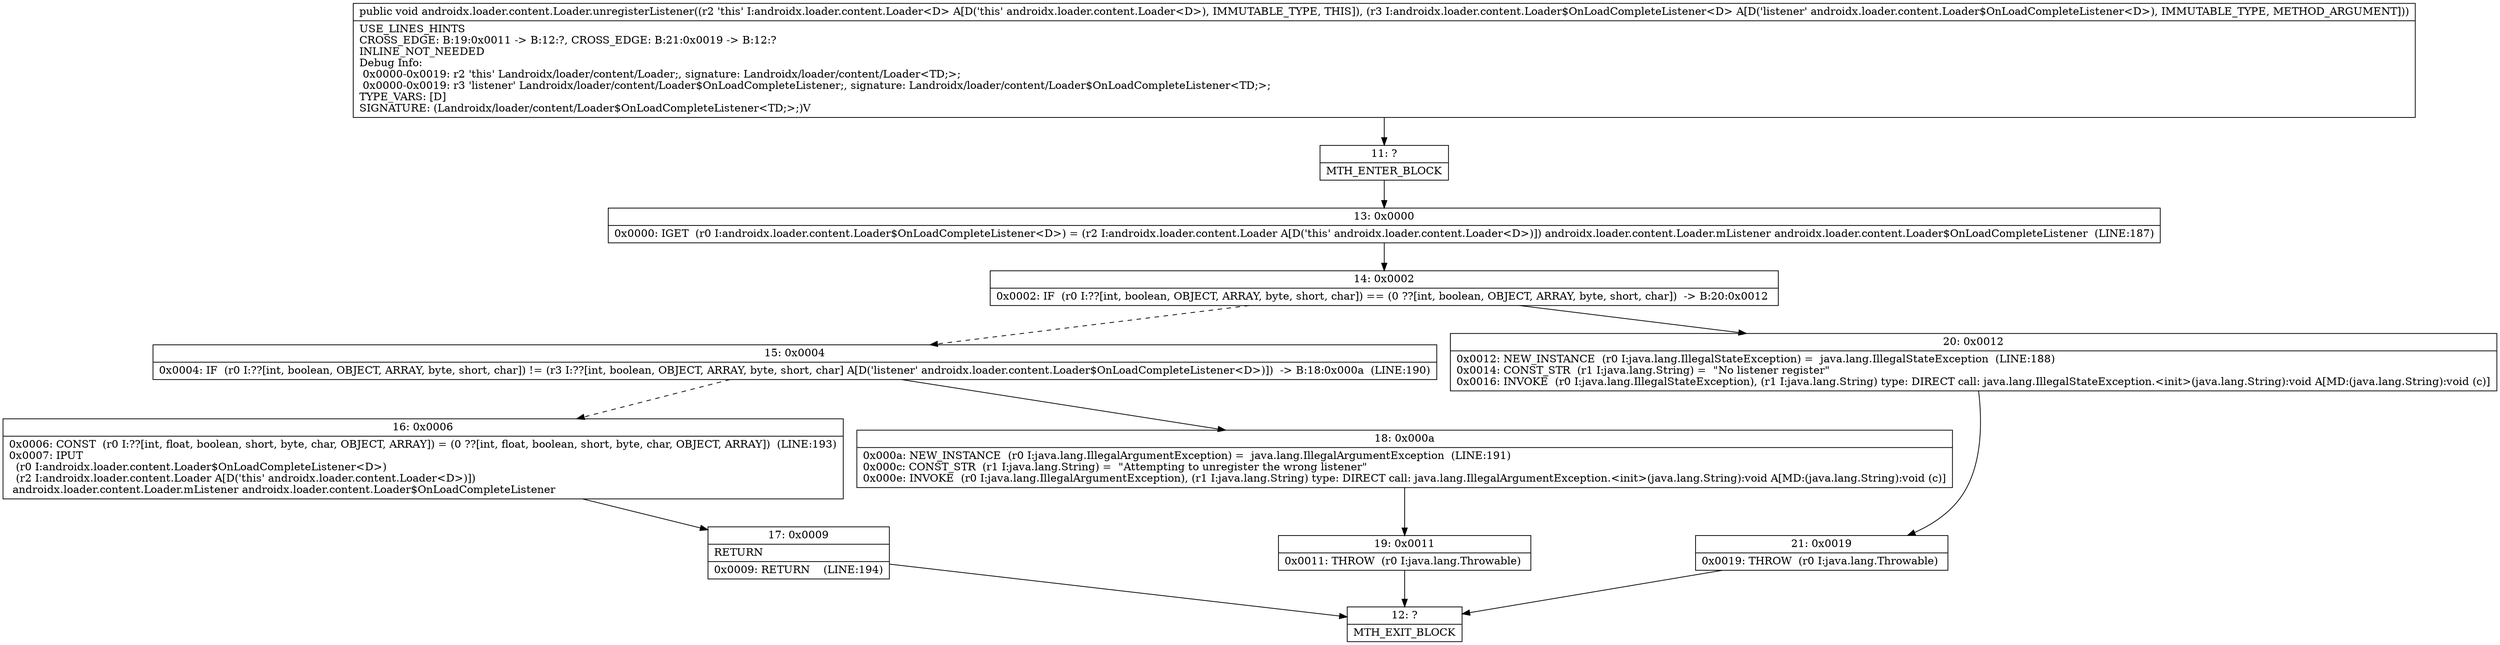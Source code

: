 digraph "CFG forandroidx.loader.content.Loader.unregisterListener(Landroidx\/loader\/content\/Loader$OnLoadCompleteListener;)V" {
Node_11 [shape=record,label="{11\:\ ?|MTH_ENTER_BLOCK\l}"];
Node_13 [shape=record,label="{13\:\ 0x0000|0x0000: IGET  (r0 I:androidx.loader.content.Loader$OnLoadCompleteListener\<D\>) = (r2 I:androidx.loader.content.Loader A[D('this' androidx.loader.content.Loader\<D\>)]) androidx.loader.content.Loader.mListener androidx.loader.content.Loader$OnLoadCompleteListener  (LINE:187)\l}"];
Node_14 [shape=record,label="{14\:\ 0x0002|0x0002: IF  (r0 I:??[int, boolean, OBJECT, ARRAY, byte, short, char]) == (0 ??[int, boolean, OBJECT, ARRAY, byte, short, char])  \-\> B:20:0x0012 \l}"];
Node_15 [shape=record,label="{15\:\ 0x0004|0x0004: IF  (r0 I:??[int, boolean, OBJECT, ARRAY, byte, short, char]) != (r3 I:??[int, boolean, OBJECT, ARRAY, byte, short, char] A[D('listener' androidx.loader.content.Loader$OnLoadCompleteListener\<D\>)])  \-\> B:18:0x000a  (LINE:190)\l}"];
Node_16 [shape=record,label="{16\:\ 0x0006|0x0006: CONST  (r0 I:??[int, float, boolean, short, byte, char, OBJECT, ARRAY]) = (0 ??[int, float, boolean, short, byte, char, OBJECT, ARRAY])  (LINE:193)\l0x0007: IPUT  \l  (r0 I:androidx.loader.content.Loader$OnLoadCompleteListener\<D\>)\l  (r2 I:androidx.loader.content.Loader A[D('this' androidx.loader.content.Loader\<D\>)])\l androidx.loader.content.Loader.mListener androidx.loader.content.Loader$OnLoadCompleteListener \l}"];
Node_17 [shape=record,label="{17\:\ 0x0009|RETURN\l|0x0009: RETURN    (LINE:194)\l}"];
Node_12 [shape=record,label="{12\:\ ?|MTH_EXIT_BLOCK\l}"];
Node_18 [shape=record,label="{18\:\ 0x000a|0x000a: NEW_INSTANCE  (r0 I:java.lang.IllegalArgumentException) =  java.lang.IllegalArgumentException  (LINE:191)\l0x000c: CONST_STR  (r1 I:java.lang.String) =  \"Attempting to unregister the wrong listener\" \l0x000e: INVOKE  (r0 I:java.lang.IllegalArgumentException), (r1 I:java.lang.String) type: DIRECT call: java.lang.IllegalArgumentException.\<init\>(java.lang.String):void A[MD:(java.lang.String):void (c)]\l}"];
Node_19 [shape=record,label="{19\:\ 0x0011|0x0011: THROW  (r0 I:java.lang.Throwable) \l}"];
Node_20 [shape=record,label="{20\:\ 0x0012|0x0012: NEW_INSTANCE  (r0 I:java.lang.IllegalStateException) =  java.lang.IllegalStateException  (LINE:188)\l0x0014: CONST_STR  (r1 I:java.lang.String) =  \"No listener register\" \l0x0016: INVOKE  (r0 I:java.lang.IllegalStateException), (r1 I:java.lang.String) type: DIRECT call: java.lang.IllegalStateException.\<init\>(java.lang.String):void A[MD:(java.lang.String):void (c)]\l}"];
Node_21 [shape=record,label="{21\:\ 0x0019|0x0019: THROW  (r0 I:java.lang.Throwable) \l}"];
MethodNode[shape=record,label="{public void androidx.loader.content.Loader.unregisterListener((r2 'this' I:androidx.loader.content.Loader\<D\> A[D('this' androidx.loader.content.Loader\<D\>), IMMUTABLE_TYPE, THIS]), (r3 I:androidx.loader.content.Loader$OnLoadCompleteListener\<D\> A[D('listener' androidx.loader.content.Loader$OnLoadCompleteListener\<D\>), IMMUTABLE_TYPE, METHOD_ARGUMENT]))  | USE_LINES_HINTS\lCROSS_EDGE: B:19:0x0011 \-\> B:12:?, CROSS_EDGE: B:21:0x0019 \-\> B:12:?\lINLINE_NOT_NEEDED\lDebug Info:\l  0x0000\-0x0019: r2 'this' Landroidx\/loader\/content\/Loader;, signature: Landroidx\/loader\/content\/Loader\<TD;\>;\l  0x0000\-0x0019: r3 'listener' Landroidx\/loader\/content\/Loader$OnLoadCompleteListener;, signature: Landroidx\/loader\/content\/Loader$OnLoadCompleteListener\<TD;\>;\lTYPE_VARS: [D]\lSIGNATURE: (Landroidx\/loader\/content\/Loader$OnLoadCompleteListener\<TD;\>;)V\l}"];
MethodNode -> Node_11;Node_11 -> Node_13;
Node_13 -> Node_14;
Node_14 -> Node_15[style=dashed];
Node_14 -> Node_20;
Node_15 -> Node_16[style=dashed];
Node_15 -> Node_18;
Node_16 -> Node_17;
Node_17 -> Node_12;
Node_18 -> Node_19;
Node_19 -> Node_12;
Node_20 -> Node_21;
Node_21 -> Node_12;
}

